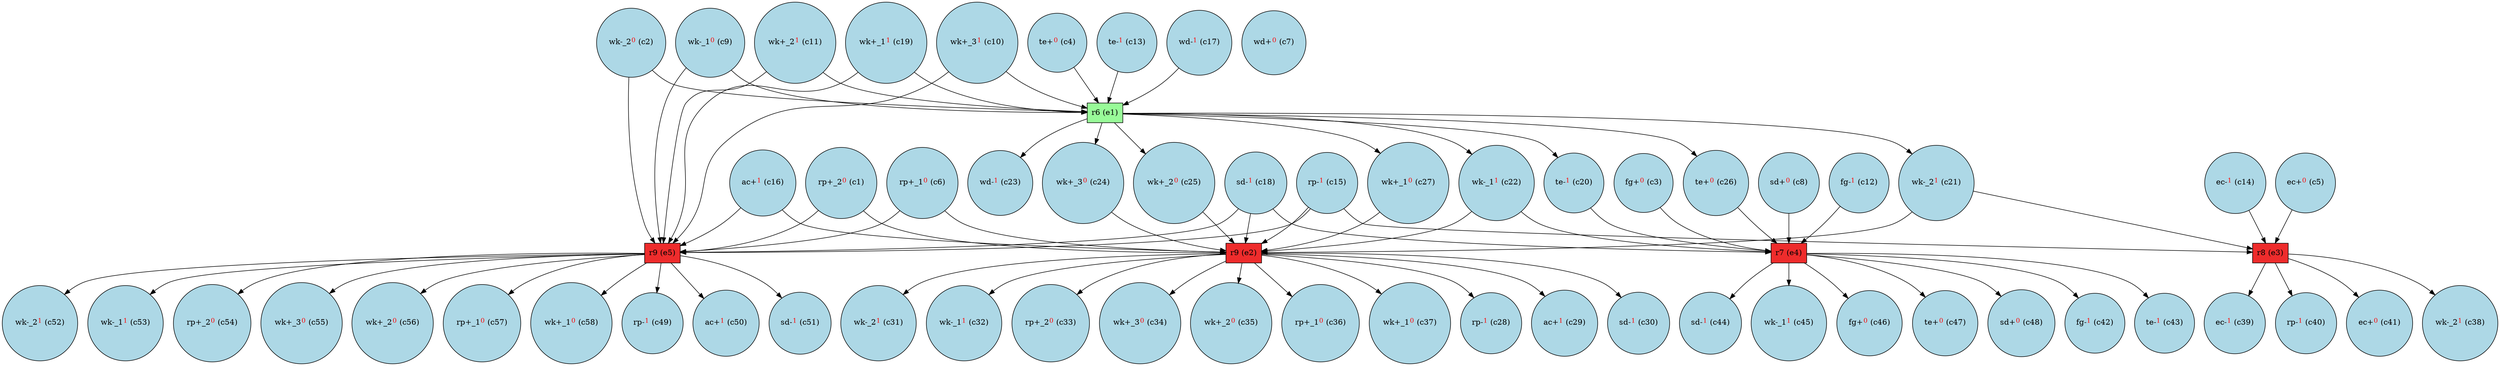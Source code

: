 digraph test {
  c1 -> e2;
  c1 -> e5;
  c2 -> e5;
  c2 -> e1;
  c3 -> e4;
  c4 -> e1;
  c5 -> e3;
  c6 -> e2;
  c6 -> e5;
  c8 -> e4;
  c9 -> e5;
  c9 -> e1;
  c10 -> e5;
  c10 -> e1;
  c11 -> e5;
  c11 -> e1;
  c12 -> e4;
  c13 -> e1;
  c14 -> e3;
  c15 -> e2;
  c15 -> e3;
  c15 -> e5;
  c16 -> e2;
  c16 -> e5;
  c17 -> e1;
  c18 -> e2;
  c18 -> e4;
  c18 -> e5;
  c19 -> e5;
  c19 -> e1;
  e1 -> c20;
  c20 -> e4;
  e1 -> c21;
  c21 -> e2;
  c21 -> e3;
  e1 -> c22;
  c22 -> e2;
  c22 -> e4;
  e1 -> c23;
  e1 -> c24;
  c24 -> e2;
  e1 -> c25;
  c25 -> e2;
  e1 -> c26;
  c26 -> e4;
  e1 -> c27;
  c27 -> e2;
  e2 -> c28;
  e2 -> c29;
  e2 -> c30;
  e2 -> c31;
  e2 -> c32;
  e2 -> c33;
  e2 -> c34;
  e2 -> c35;
  e2 -> c36;
  e2 -> c37;
  e3 -> c38;
  e3 -> c39;
  e3 -> c40;
  e3 -> c41;
  e4 -> c42;
  e4 -> c43;
  e4 -> c44;
  e4 -> c45;
  e4 -> c46;
  e4 -> c47;
  e4 -> c48;
  e5 -> c49;
  e5 -> c50;
  e5 -> c51;
  e5 -> c52;
  e5 -> c53;
  e5 -> c54;
  e5 -> c55;
  e5 -> c56;
  e5 -> c57;
  e5 -> c58;
  c1 [fillcolor=lightblue label= <rp+_2<FONT COLOR="red"><SUP>0</SUP></FONT>&nbsp;(c1)> shape=circle style=filled];
  c2 [fillcolor=lightblue label= <wk-_2<FONT COLOR="red"><SUP>0</SUP></FONT>&nbsp;(c2)> shape=circle style=filled];
  c3 [fillcolor=lightblue label= <fg+<FONT COLOR="red"><SUP>0</SUP></FONT>&nbsp;(c3)> shape=circle style=filled];
  c4 [fillcolor=lightblue label= <te+<FONT COLOR="red"><SUP>0</SUP></FONT>&nbsp;(c4)> shape=circle style=filled];
  c5 [fillcolor=lightblue label= <ec+<FONT COLOR="red"><SUP>0</SUP></FONT>&nbsp;(c5)> shape=circle style=filled];
  c6 [fillcolor=lightblue label= <rp+_1<FONT COLOR="red"><SUP>0</SUP></FONT>&nbsp;(c6)> shape=circle style=filled];
  c7 [fillcolor=lightblue label= <wd+<FONT COLOR="red"><SUP>0</SUP></FONT>&nbsp;(c7)> shape=circle style=filled];
  c8 [fillcolor=lightblue label= <sd+<FONT COLOR="red"><SUP>0</SUP></FONT>&nbsp;(c8)> shape=circle style=filled];
  c9 [fillcolor=lightblue label= <wk-_1<FONT COLOR="red"><SUP>0</SUP></FONT>&nbsp;(c9)> shape=circle style=filled];
  c10 [fillcolor=lightblue label= <wk+_3<FONT COLOR="red"><SUP>1</SUP></FONT>&nbsp;(c10)> shape=circle style=filled];
  c11 [fillcolor=lightblue label= <wk+_2<FONT COLOR="red"><SUP>1</SUP></FONT>&nbsp;(c11)> shape=circle style=filled];
  c12 [fillcolor=lightblue label= <fg-<FONT COLOR="red"><SUP>1</SUP></FONT>&nbsp;(c12)> shape=circle style=filled];
  c13 [fillcolor=lightblue label= <te-<FONT COLOR="red"><SUP>1</SUP></FONT>&nbsp;(c13)> shape=circle style=filled];
  c14 [fillcolor=lightblue label= <ec-<FONT COLOR="red"><SUP>1</SUP></FONT>&nbsp;(c14)> shape=circle style=filled];
  c15 [fillcolor=lightblue label= <rp-<FONT COLOR="red"><SUP>1</SUP></FONT>&nbsp;(c15)> shape=circle style=filled];
  c16 [fillcolor=lightblue label= <ac+<FONT COLOR="red"><SUP>1</SUP></FONT>&nbsp;(c16)> shape=circle style=filled];
  c17 [fillcolor=lightblue label= <wd-<FONT COLOR="red"><SUP>1</SUP></FONT>&nbsp;(c17)> shape=circle style=filled];
  c18 [fillcolor=lightblue label= <sd-<FONT COLOR="red"><SUP>1</SUP></FONT>&nbsp;(c18)> shape=circle style=filled];
  c19 [fillcolor=lightblue label= <wk+_1<FONT COLOR="red"><SUP>1</SUP></FONT>&nbsp;(c19)> shape=circle style=filled];
  c20 [fillcolor=lightblue label= <te-<FONT COLOR="red"><SUP>1</SUP></FONT>&nbsp;(c20)> shape=circle style=filled];
  c21 [fillcolor=lightblue label= <wk-_2<FONT COLOR="red"><SUP>1</SUP></FONT>&nbsp;(c21)> shape=circle style=filled];
  c22 [fillcolor=lightblue label= <wk-_1<FONT COLOR="red"><SUP>1</SUP></FONT>&nbsp;(c22)> shape=circle style=filled];
  c23 [fillcolor=lightblue label= <wd-<FONT COLOR="red"><SUP>1</SUP></FONT>&nbsp;(c23)> shape=circle style=filled];
  c24 [fillcolor=lightblue label= <wk+_3<FONT COLOR="red"><SUP>0</SUP></FONT>&nbsp;(c24)> shape=circle style=filled];
  c25 [fillcolor=lightblue label= <wk+_2<FONT COLOR="red"><SUP>0</SUP></FONT>&nbsp;(c25)> shape=circle style=filled];
  c26 [fillcolor=lightblue label= <te+<FONT COLOR="red"><SUP>0</SUP></FONT>&nbsp;(c26)> shape=circle style=filled];
  c27 [fillcolor=lightblue label= <wk+_1<FONT COLOR="red"><SUP>0</SUP></FONT>&nbsp;(c27)> shape=circle style=filled];
  c28 [fillcolor=lightblue label= <rp-<FONT COLOR="red"><SUP>1</SUP></FONT>&nbsp;(c28)> shape=circle style=filled];
  c29 [fillcolor=lightblue label= <ac+<FONT COLOR="red"><SUP>1</SUP></FONT>&nbsp;(c29)> shape=circle style=filled];
  c30 [fillcolor=lightblue label= <sd-<FONT COLOR="red"><SUP>1</SUP></FONT>&nbsp;(c30)> shape=circle style=filled];
  c31 [fillcolor=lightblue label= <wk-_2<FONT COLOR="red"><SUP>1</SUP></FONT>&nbsp;(c31)> shape=circle style=filled];
  c32 [fillcolor=lightblue label= <wk-_1<FONT COLOR="red"><SUP>1</SUP></FONT>&nbsp;(c32)> shape=circle style=filled];
  c33 [fillcolor=lightblue label= <rp+_2<FONT COLOR="red"><SUP>0</SUP></FONT>&nbsp;(c33)> shape=circle style=filled];
  c34 [fillcolor=lightblue label= <wk+_3<FONT COLOR="red"><SUP>0</SUP></FONT>&nbsp;(c34)> shape=circle style=filled];
  c35 [fillcolor=lightblue label= <wk+_2<FONT COLOR="red"><SUP>0</SUP></FONT>&nbsp;(c35)> shape=circle style=filled];
  c36 [fillcolor=lightblue label= <rp+_1<FONT COLOR="red"><SUP>0</SUP></FONT>&nbsp;(c36)> shape=circle style=filled];
  c37 [fillcolor=lightblue label= <wk+_1<FONT COLOR="red"><SUP>0</SUP></FONT>&nbsp;(c37)> shape=circle style=filled];
  c38 [fillcolor=lightblue label= <wk-_2<FONT COLOR="red"><SUP>1</SUP></FONT>&nbsp;(c38)> shape=circle style=filled];
  c39 [fillcolor=lightblue label= <ec-<FONT COLOR="red"><SUP>1</SUP></FONT>&nbsp;(c39)> shape=circle style=filled];
  c40 [fillcolor=lightblue label= <rp-<FONT COLOR="red"><SUP>1</SUP></FONT>&nbsp;(c40)> shape=circle style=filled];
  c41 [fillcolor=lightblue label= <ec+<FONT COLOR="red"><SUP>0</SUP></FONT>&nbsp;(c41)> shape=circle style=filled];
  c42 [fillcolor=lightblue label= <fg-<FONT COLOR="red"><SUP>1</SUP></FONT>&nbsp;(c42)> shape=circle style=filled];
  c43 [fillcolor=lightblue label= <te-<FONT COLOR="red"><SUP>1</SUP></FONT>&nbsp;(c43)> shape=circle style=filled];
  c44 [fillcolor=lightblue label= <sd-<FONT COLOR="red"><SUP>1</SUP></FONT>&nbsp;(c44)> shape=circle style=filled];
  c45 [fillcolor=lightblue label= <wk-_1<FONT COLOR="red"><SUP>1</SUP></FONT>&nbsp;(c45)> shape=circle style=filled];
  c46 [fillcolor=lightblue label= <fg+<FONT COLOR="red"><SUP>0</SUP></FONT>&nbsp;(c46)> shape=circle style=filled];
  c47 [fillcolor=lightblue label= <te+<FONT COLOR="red"><SUP>0</SUP></FONT>&nbsp;(c47)> shape=circle style=filled];
  c48 [fillcolor=lightblue label= <sd+<FONT COLOR="red"><SUP>0</SUP></FONT>&nbsp;(c48)> shape=circle style=filled];
  c49 [fillcolor=lightblue label= <rp-<FONT COLOR="red"><SUP>1</SUP></FONT>&nbsp;(c49)> shape=circle style=filled];
  c50 [fillcolor=lightblue label= <ac+<FONT COLOR="red"><SUP>1</SUP></FONT>&nbsp;(c50)> shape=circle style=filled];
  c51 [fillcolor=lightblue label= <sd-<FONT COLOR="red"><SUP>1</SUP></FONT>&nbsp;(c51)> shape=circle style=filled];
  c52 [fillcolor=lightblue label= <wk-_2<FONT COLOR="red"><SUP>1</SUP></FONT>&nbsp;(c52)> shape=circle style=filled];
  c53 [fillcolor=lightblue label= <wk-_1<FONT COLOR="red"><SUP>1</SUP></FONT>&nbsp;(c53)> shape=circle style=filled];
  c54 [fillcolor=lightblue label= <rp+_2<FONT COLOR="red"><SUP>0</SUP></FONT>&nbsp;(c54)> shape=circle style=filled];
  c55 [fillcolor=lightblue label= <wk+_3<FONT COLOR="red"><SUP>0</SUP></FONT>&nbsp;(c55)> shape=circle style=filled];
  c56 [fillcolor=lightblue label= <wk+_2<FONT COLOR="red"><SUP>0</SUP></FONT>&nbsp;(c56)> shape=circle style=filled];
  c57 [fillcolor=lightblue label= <rp+_1<FONT COLOR="red"><SUP>0</SUP></FONT>&nbsp;(c57)> shape=circle style=filled];
  c58 [fillcolor=lightblue label= <wk+_1<FONT COLOR="red"><SUP>0</SUP></FONT>&nbsp;(c58)> shape=circle style=filled];
  e1 [fillcolor=palegreen label="r6 (e1)" shape=box style=filled];
  e2 [fillcolor=firebrick2 label="r9 (e2)" shape=box style=filled];
  e3 [fillcolor=firebrick2 label="r8 (e3)" shape=box style=filled];
  e4 [fillcolor=firebrick2 label="r7 (e4)" shape=box style=filled];
  e5 [fillcolor=firebrick2 label="r9 (e5)" shape=box style=filled];
}
